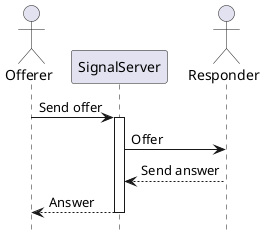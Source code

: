 @startuml Connection

hide footbox

Actor Offerer

Offerer -> SignalServer: Send offer
activate SignalServer

Actor Responder

SignalServer -> Responder: Offer
Responder --> SignalServer: Send answer
SignalServer --> Offerer: Answer

deactivate SignalServer

@enduml